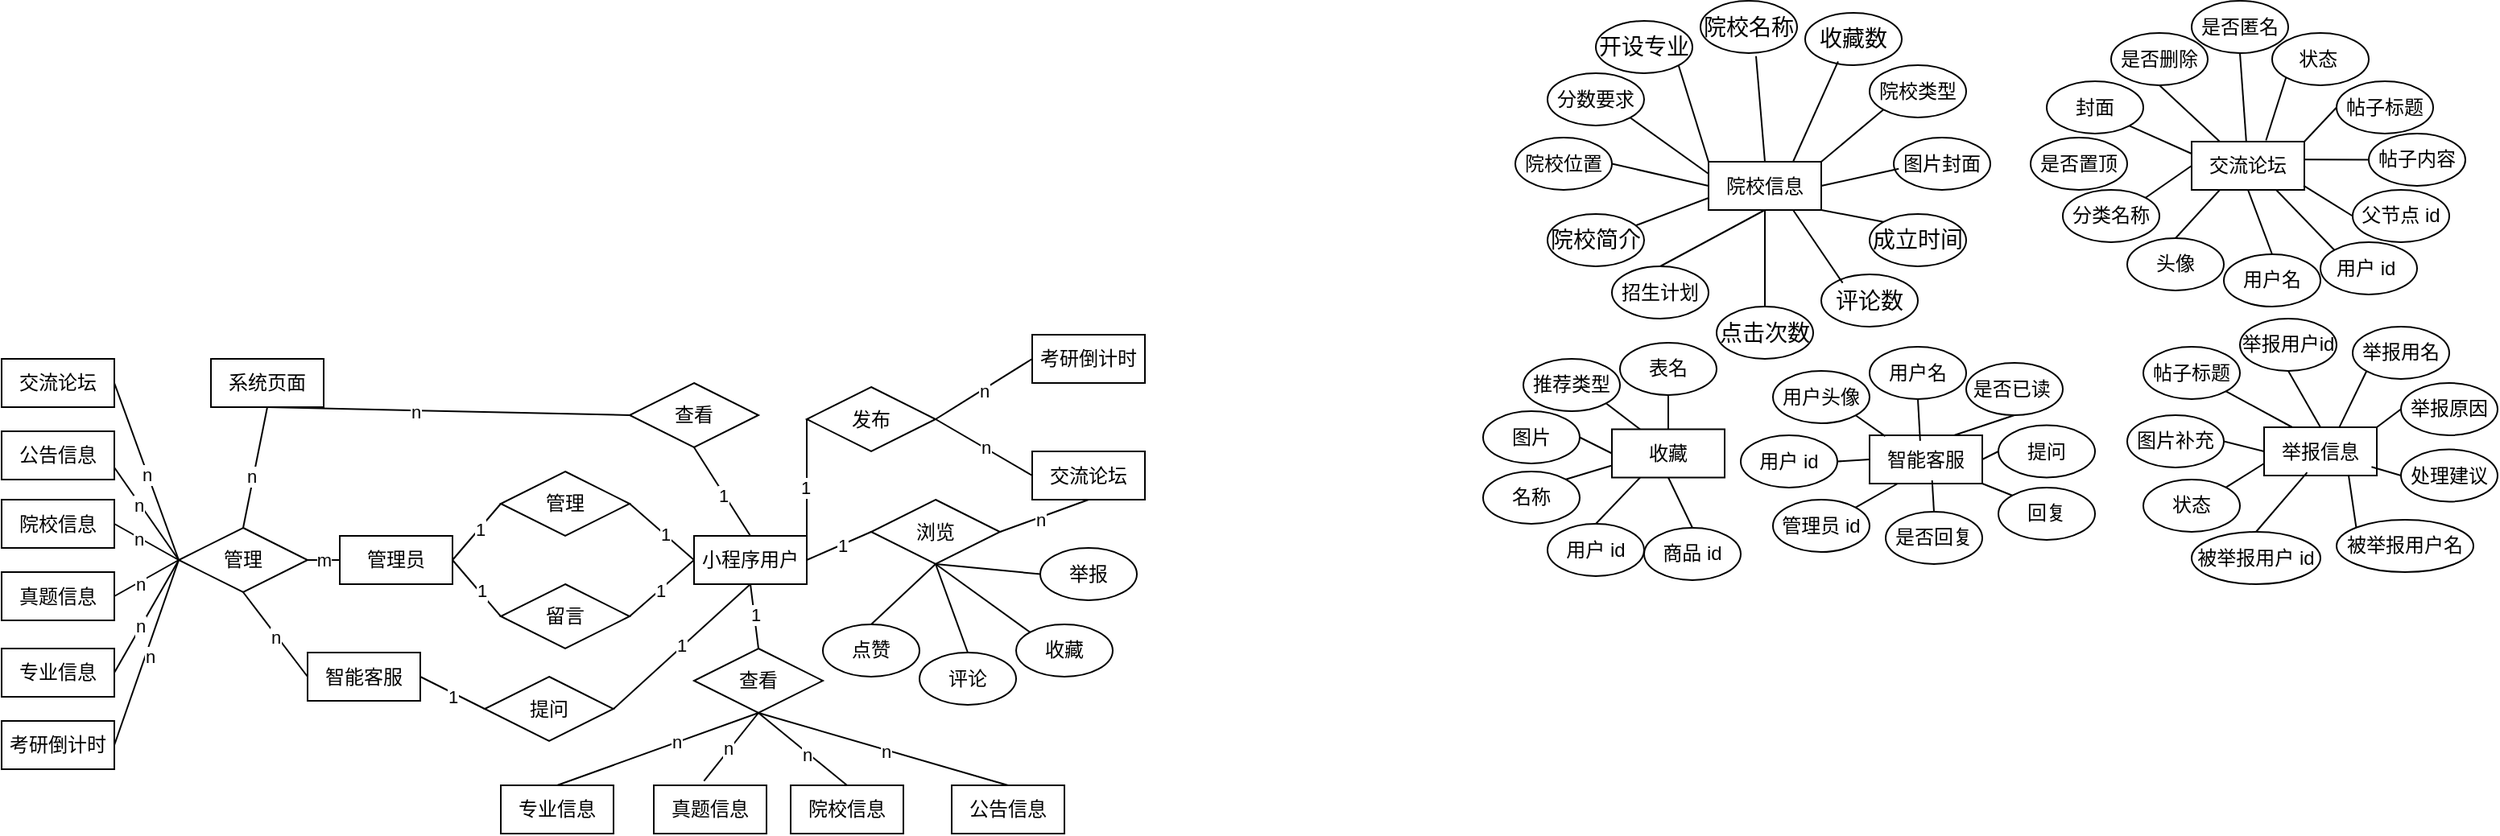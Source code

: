 <mxfile version="26.2.10">
  <diagram id="R2lEEEUBdFMjLlhIrx00" name="Page-1">
    <mxGraphModel dx="816" dy="429" grid="1" gridSize="10" guides="1" tooltips="1" connect="1" arrows="1" fold="1" page="1" pageScale="1" pageWidth="850" pageHeight="1100" math="0" shadow="0" extFonts="Permanent Marker^https://fonts.googleapis.com/css?family=Permanent+Marker">
      <root>
        <mxCell id="0" />
        <mxCell id="1" parent="0" />
        <mxCell id="QL_OkkcnzwJI8uLKon0d-1" value="真题信息" style="rounded=0;whiteSpace=wrap;html=1;" parent="1" vertex="1">
          <mxGeometry x="90" y="377.5" width="70" height="30" as="geometry" />
        </mxCell>
        <mxCell id="QL_OkkcnzwJI8uLKon0d-49" style="rounded=0;orthogonalLoop=1;jettySize=auto;html=1;exitX=0.5;exitY=0;exitDx=0;exitDy=0;entryX=0.5;entryY=1;entryDx=0;entryDy=0;endArrow=none;startFill=0;" parent="1" source="QL_OkkcnzwJI8uLKon0d-2" target="QL_OkkcnzwJI8uLKon0d-17" edge="1">
          <mxGeometry relative="1" as="geometry" />
        </mxCell>
        <mxCell id="QL_OkkcnzwJI8uLKon0d-53" value="1" style="edgeLabel;html=1;align=center;verticalAlign=middle;resizable=0;points=[];" parent="QL_OkkcnzwJI8uLKon0d-49" vertex="1" connectable="0">
          <mxGeometry x="-0.056" y="1" relative="1" as="geometry">
            <mxPoint as="offset" />
          </mxGeometry>
        </mxCell>
        <mxCell id="QL_OkkcnzwJI8uLKon0d-66" style="rounded=0;orthogonalLoop=1;jettySize=auto;html=1;exitX=0.5;exitY=1;exitDx=0;exitDy=0;endArrow=none;startFill=0;entryX=0.5;entryY=0;entryDx=0;entryDy=0;" parent="1" source="QL_OkkcnzwJI8uLKon0d-2" target="QL_OkkcnzwJI8uLKon0d-65" edge="1">
          <mxGeometry relative="1" as="geometry">
            <mxPoint x="565" y="480" as="targetPoint" />
          </mxGeometry>
        </mxCell>
        <mxCell id="QL_OkkcnzwJI8uLKon0d-92" value="1" style="edgeLabel;html=1;align=center;verticalAlign=middle;resizable=0;points=[];" parent="QL_OkkcnzwJI8uLKon0d-66" vertex="1" connectable="0">
          <mxGeometry x="-0.079" relative="1" as="geometry">
            <mxPoint as="offset" />
          </mxGeometry>
        </mxCell>
        <mxCell id="QL_OkkcnzwJI8uLKon0d-82" style="rounded=0;orthogonalLoop=1;jettySize=auto;html=1;exitX=1;exitY=0.5;exitDx=0;exitDy=0;entryX=0;entryY=0.5;entryDx=0;entryDy=0;endArrow=none;startFill=0;" parent="1" source="QL_OkkcnzwJI8uLKon0d-2" target="QL_OkkcnzwJI8uLKon0d-77" edge="1">
          <mxGeometry relative="1" as="geometry" />
        </mxCell>
        <mxCell id="QL_OkkcnzwJI8uLKon0d-103" value="1" style="edgeLabel;html=1;align=center;verticalAlign=middle;resizable=0;points=[];" parent="QL_OkkcnzwJI8uLKon0d-82" vertex="1" connectable="0">
          <mxGeometry x="0.081" relative="1" as="geometry">
            <mxPoint as="offset" />
          </mxGeometry>
        </mxCell>
        <mxCell id="QL_OkkcnzwJI8uLKon0d-88" style="rounded=0;orthogonalLoop=1;jettySize=auto;html=1;exitX=0.5;exitY=1;exitDx=0;exitDy=0;entryX=1;entryY=0.5;entryDx=0;entryDy=0;endArrow=none;startFill=0;" parent="1" source="QL_OkkcnzwJI8uLKon0d-2" target="QL_OkkcnzwJI8uLKon0d-78" edge="1">
          <mxGeometry relative="1" as="geometry" />
        </mxCell>
        <mxCell id="QL_OkkcnzwJI8uLKon0d-90" value="1" style="edgeLabel;html=1;align=center;verticalAlign=middle;resizable=0;points=[];" parent="QL_OkkcnzwJI8uLKon0d-88" vertex="1" connectable="0">
          <mxGeometry x="0.002" y="-1" relative="1" as="geometry">
            <mxPoint as="offset" />
          </mxGeometry>
        </mxCell>
        <mxCell id="QL_OkkcnzwJI8uLKon0d-2" value="小程序用户" style="rounded=0;whiteSpace=wrap;html=1;" parent="1" vertex="1">
          <mxGeometry x="520" y="355" width="70" height="30" as="geometry" />
        </mxCell>
        <mxCell id="QL_OkkcnzwJI8uLKon0d-55" style="rounded=0;orthogonalLoop=1;jettySize=auto;html=1;exitX=1;exitY=0.5;exitDx=0;exitDy=0;entryX=0;entryY=0.5;entryDx=0;entryDy=0;endArrow=none;startFill=0;" parent="1" source="QL_OkkcnzwJI8uLKon0d-3" target="QL_OkkcnzwJI8uLKon0d-2" edge="1">
          <mxGeometry relative="1" as="geometry" />
        </mxCell>
        <mxCell id="QL_OkkcnzwJI8uLKon0d-57" value="1" style="edgeLabel;html=1;align=center;verticalAlign=middle;resizable=0;points=[];" parent="QL_OkkcnzwJI8uLKon0d-55" vertex="1" connectable="0">
          <mxGeometry x="0.1" relative="1" as="geometry">
            <mxPoint as="offset" />
          </mxGeometry>
        </mxCell>
        <mxCell id="QL_OkkcnzwJI8uLKon0d-3" value="管理" style="rhombus;whiteSpace=wrap;html=1;" parent="1" vertex="1">
          <mxGeometry x="400" y="315" width="80" height="40" as="geometry" />
        </mxCell>
        <mxCell id="QL_OkkcnzwJI8uLKon0d-4" value="专业信息" style="rounded=0;whiteSpace=wrap;html=1;" parent="1" vertex="1">
          <mxGeometry x="90" y="425" width="70" height="30" as="geometry" />
        </mxCell>
        <mxCell id="QL_OkkcnzwJI8uLKon0d-47" style="rounded=0;orthogonalLoop=1;jettySize=auto;html=1;exitX=1;exitY=0.5;exitDx=0;exitDy=0;endArrow=none;startFill=0;entryX=0;entryY=0.5;entryDx=0;entryDy=0;" parent="1" source="QL_OkkcnzwJI8uLKon0d-5" target="QL_OkkcnzwJI8uLKon0d-22" edge="1">
          <mxGeometry relative="1" as="geometry">
            <mxPoint x="170" y="370" as="targetPoint" />
          </mxGeometry>
        </mxCell>
        <mxCell id="QL_OkkcnzwJI8uLKon0d-48" value="n" style="edgeLabel;html=1;align=center;verticalAlign=middle;resizable=0;points=[];" parent="QL_OkkcnzwJI8uLKon0d-47" vertex="1" connectable="0">
          <mxGeometry x="-0.258" y="-1" relative="1" as="geometry">
            <mxPoint as="offset" />
          </mxGeometry>
        </mxCell>
        <mxCell id="QL_OkkcnzwJI8uLKon0d-5" value="院校信息" style="rounded=0;whiteSpace=wrap;html=1;" parent="1" vertex="1">
          <mxGeometry x="90" y="332.5" width="70" height="30" as="geometry" />
        </mxCell>
        <mxCell id="QL_OkkcnzwJI8uLKon0d-6" value="公告信息" style="rounded=0;whiteSpace=wrap;html=1;" parent="1" vertex="1">
          <mxGeometry x="90" y="290" width="70" height="30" as="geometry" />
        </mxCell>
        <mxCell id="QL_OkkcnzwJI8uLKon0d-7" value="交流论坛" style="rounded=0;whiteSpace=wrap;html=1;" parent="1" vertex="1">
          <mxGeometry x="90" y="245" width="70" height="30" as="geometry" />
        </mxCell>
        <mxCell id="QL_OkkcnzwJI8uLKon0d-8" value="管理员" style="rounded=0;whiteSpace=wrap;html=1;" parent="1" vertex="1">
          <mxGeometry x="300" y="355" width="70" height="30" as="geometry" />
        </mxCell>
        <mxCell id="QL_OkkcnzwJI8uLKon0d-9" value="考研倒计时" style="rounded=0;whiteSpace=wrap;html=1;" parent="1" vertex="1">
          <mxGeometry x="90" y="470" width="70" height="30" as="geometry" />
        </mxCell>
        <mxCell id="QL_OkkcnzwJI8uLKon0d-10" value="智能客服" style="rounded=0;whiteSpace=wrap;html=1;" parent="1" vertex="1">
          <mxGeometry x="280" y="427.5" width="70" height="30" as="geometry" />
        </mxCell>
        <mxCell id="QL_OkkcnzwJI8uLKon0d-58" value="" style="rounded=0;orthogonalLoop=1;jettySize=auto;html=1;endArrow=none;startFill=0;exitX=1;exitY=0.5;exitDx=0;exitDy=0;" parent="1" source="QL_OkkcnzwJI8uLKon0d-11" edge="1">
          <mxGeometry relative="1" as="geometry">
            <mxPoint x="520" y="370" as="targetPoint" />
          </mxGeometry>
        </mxCell>
        <mxCell id="QL_OkkcnzwJI8uLKon0d-60" value="1" style="edgeLabel;html=1;align=center;verticalAlign=middle;resizable=0;points=[];" parent="QL_OkkcnzwJI8uLKon0d-58" vertex="1" connectable="0">
          <mxGeometry x="-0.058" relative="1" as="geometry">
            <mxPoint as="offset" />
          </mxGeometry>
        </mxCell>
        <mxCell id="QL_OkkcnzwJI8uLKon0d-59" style="rounded=0;orthogonalLoop=1;jettySize=auto;html=1;exitX=0;exitY=0.5;exitDx=0;exitDy=0;entryX=1;entryY=0.5;entryDx=0;entryDy=0;endArrow=none;startFill=0;" parent="1" source="QL_OkkcnzwJI8uLKon0d-11" target="QL_OkkcnzwJI8uLKon0d-8" edge="1">
          <mxGeometry relative="1" as="geometry" />
        </mxCell>
        <mxCell id="QL_OkkcnzwJI8uLKon0d-61" value="1" style="edgeLabel;html=1;align=center;verticalAlign=middle;resizable=0;points=[];" parent="QL_OkkcnzwJI8uLKon0d-59" vertex="1" connectable="0">
          <mxGeometry x="-0.11" y="-1" relative="1" as="geometry">
            <mxPoint as="offset" />
          </mxGeometry>
        </mxCell>
        <mxCell id="QL_OkkcnzwJI8uLKon0d-11" value="留言" style="rhombus;whiteSpace=wrap;html=1;" parent="1" vertex="1">
          <mxGeometry x="400" y="385" width="80" height="40" as="geometry" />
        </mxCell>
        <mxCell id="QL_OkkcnzwJI8uLKon0d-50" style="rounded=0;orthogonalLoop=1;jettySize=auto;html=1;exitX=0;exitY=0.5;exitDx=0;exitDy=0;entryX=0.5;entryY=1;entryDx=0;entryDy=0;endArrow=none;startFill=0;" parent="1" source="QL_OkkcnzwJI8uLKon0d-17" target="QL_OkkcnzwJI8uLKon0d-20" edge="1">
          <mxGeometry relative="1" as="geometry" />
        </mxCell>
        <mxCell id="QL_OkkcnzwJI8uLKon0d-52" value="n" style="edgeLabel;html=1;align=center;verticalAlign=middle;resizable=0;points=[];" parent="QL_OkkcnzwJI8uLKon0d-50" vertex="1" connectable="0">
          <mxGeometry x="0.184" y="1" relative="1" as="geometry">
            <mxPoint as="offset" />
          </mxGeometry>
        </mxCell>
        <mxCell id="QL_OkkcnzwJI8uLKon0d-17" value="查看" style="rhombus;whiteSpace=wrap;html=1;" parent="1" vertex="1">
          <mxGeometry x="480" y="260" width="80" height="40" as="geometry" />
        </mxCell>
        <mxCell id="QL_OkkcnzwJI8uLKon0d-71" style="rounded=0;orthogonalLoop=1;jettySize=auto;html=1;exitX=1;exitY=0.5;exitDx=0;exitDy=0;entryX=0;entryY=0.5;entryDx=0;entryDy=0;endArrow=none;startFill=0;" parent="1" source="QL_OkkcnzwJI8uLKon0d-18" target="QL_OkkcnzwJI8uLKon0d-28" edge="1">
          <mxGeometry relative="1" as="geometry" />
        </mxCell>
        <mxCell id="QL_OkkcnzwJI8uLKon0d-101" value="n" style="edgeLabel;html=1;align=center;verticalAlign=middle;resizable=0;points=[];" parent="QL_OkkcnzwJI8uLKon0d-71" vertex="1" connectable="0">
          <mxGeometry x="-0.004" y="-1" relative="1" as="geometry">
            <mxPoint as="offset" />
          </mxGeometry>
        </mxCell>
        <mxCell id="QL_OkkcnzwJI8uLKon0d-18" value="发布" style="rhombus;whiteSpace=wrap;html=1;" parent="1" vertex="1">
          <mxGeometry x="590" y="262.5" width="80" height="40" as="geometry" />
        </mxCell>
        <mxCell id="QL_OkkcnzwJI8uLKon0d-20" value="系统页面" style="rounded=0;whiteSpace=wrap;html=1;" parent="1" vertex="1">
          <mxGeometry x="220" y="245" width="70" height="30" as="geometry" />
        </mxCell>
        <mxCell id="QL_OkkcnzwJI8uLKon0d-32" style="rounded=0;orthogonalLoop=1;jettySize=auto;html=1;exitX=0;exitY=0.5;exitDx=0;exitDy=0;entryX=1;entryY=0.5;entryDx=0;entryDy=0;endArrow=none;startFill=0;" parent="1" source="QL_OkkcnzwJI8uLKon0d-22" target="QL_OkkcnzwJI8uLKon0d-7" edge="1">
          <mxGeometry relative="1" as="geometry" />
        </mxCell>
        <mxCell id="QL_OkkcnzwJI8uLKon0d-41" value="n" style="edgeLabel;html=1;align=center;verticalAlign=middle;resizable=0;points=[];" parent="QL_OkkcnzwJI8uLKon0d-32" vertex="1" connectable="0">
          <mxGeometry x="-0.025" y="1" relative="1" as="geometry">
            <mxPoint as="offset" />
          </mxGeometry>
        </mxCell>
        <mxCell id="QL_OkkcnzwJI8uLKon0d-33" style="rounded=0;orthogonalLoop=1;jettySize=auto;html=1;exitX=0;exitY=0.5;exitDx=0;exitDy=0;entryX=1;entryY=0.75;entryDx=0;entryDy=0;endArrow=none;startFill=0;" parent="1" source="QL_OkkcnzwJI8uLKon0d-22" target="QL_OkkcnzwJI8uLKon0d-6" edge="1">
          <mxGeometry relative="1" as="geometry" />
        </mxCell>
        <mxCell id="QL_OkkcnzwJI8uLKon0d-42" value="n" style="edgeLabel;html=1;align=center;verticalAlign=middle;resizable=0;points=[];" parent="QL_OkkcnzwJI8uLKon0d-33" vertex="1" connectable="0">
          <mxGeometry x="0.214" y="1" relative="1" as="geometry">
            <mxPoint as="offset" />
          </mxGeometry>
        </mxCell>
        <mxCell id="QL_OkkcnzwJI8uLKon0d-22" value="管理" style="rhombus;whiteSpace=wrap;html=1;" parent="1" vertex="1">
          <mxGeometry x="200" y="350" width="80" height="40" as="geometry" />
        </mxCell>
        <mxCell id="QL_OkkcnzwJI8uLKon0d-23" value="真题信息" style="rounded=0;whiteSpace=wrap;html=1;" parent="1" vertex="1">
          <mxGeometry x="495" y="510" width="70" height="30" as="geometry" />
        </mxCell>
        <mxCell id="QL_OkkcnzwJI8uLKon0d-24" value="专业信息" style="rounded=0;whiteSpace=wrap;html=1;" parent="1" vertex="1">
          <mxGeometry x="400" y="510" width="70" height="30" as="geometry" />
        </mxCell>
        <mxCell id="QL_OkkcnzwJI8uLKon0d-25" value="院校信息" style="rounded=0;whiteSpace=wrap;html=1;" parent="1" vertex="1">
          <mxGeometry x="580" y="510" width="70" height="30" as="geometry" />
        </mxCell>
        <mxCell id="QL_OkkcnzwJI8uLKon0d-26" value="公告信息" style="rounded=0;whiteSpace=wrap;html=1;" parent="1" vertex="1">
          <mxGeometry x="680" y="510" width="70" height="30" as="geometry" />
        </mxCell>
        <mxCell id="QL_OkkcnzwJI8uLKon0d-27" value="交流论坛" style="rounded=0;whiteSpace=wrap;html=1;" parent="1" vertex="1">
          <mxGeometry x="730" y="302.5" width="70" height="30" as="geometry" />
        </mxCell>
        <mxCell id="QL_OkkcnzwJI8uLKon0d-28" value="考研倒计时" style="rounded=0;whiteSpace=wrap;html=1;" parent="1" vertex="1">
          <mxGeometry x="730" y="230" width="70" height="30" as="geometry" />
        </mxCell>
        <mxCell id="QL_OkkcnzwJI8uLKon0d-30" value="m" style="endArrow=none;html=1;rounded=0;exitX=1;exitY=0.5;exitDx=0;exitDy=0;entryX=0;entryY=0.5;entryDx=0;entryDy=0;" parent="1" source="QL_OkkcnzwJI8uLKon0d-22" target="QL_OkkcnzwJI8uLKon0d-8" edge="1">
          <mxGeometry relative="1" as="geometry">
            <mxPoint x="190" y="435" as="sourcePoint" />
            <mxPoint x="350" y="435" as="targetPoint" />
          </mxGeometry>
        </mxCell>
        <mxCell id="QL_OkkcnzwJI8uLKon0d-34" style="rounded=0;orthogonalLoop=1;jettySize=auto;html=1;exitX=0;exitY=0.5;exitDx=0;exitDy=0;entryX=1;entryY=0.5;entryDx=0;entryDy=0;endArrow=none;startFill=0;" parent="1" source="QL_OkkcnzwJI8uLKon0d-22" target="QL_OkkcnzwJI8uLKon0d-1" edge="1">
          <mxGeometry relative="1" as="geometry">
            <mxPoint x="180" y="380" as="sourcePoint" />
            <mxPoint x="140" y="255" as="targetPoint" />
          </mxGeometry>
        </mxCell>
        <mxCell id="QL_OkkcnzwJI8uLKon0d-43" value="n" style="edgeLabel;html=1;align=center;verticalAlign=middle;resizable=0;points=[];" parent="QL_OkkcnzwJI8uLKon0d-34" vertex="1" connectable="0">
          <mxGeometry x="0.243" y="1" relative="1" as="geometry">
            <mxPoint as="offset" />
          </mxGeometry>
        </mxCell>
        <mxCell id="QL_OkkcnzwJI8uLKon0d-35" style="rounded=0;orthogonalLoop=1;jettySize=auto;html=1;entryX=1;entryY=0.5;entryDx=0;entryDy=0;endArrow=none;startFill=0;exitX=0;exitY=0.5;exitDx=0;exitDy=0;" parent="1" source="QL_OkkcnzwJI8uLKon0d-22" target="QL_OkkcnzwJI8uLKon0d-4" edge="1">
          <mxGeometry relative="1" as="geometry">
            <mxPoint x="200" y="370" as="sourcePoint" />
            <mxPoint x="140" y="380" as="targetPoint" />
          </mxGeometry>
        </mxCell>
        <mxCell id="QL_OkkcnzwJI8uLKon0d-44" value="n" style="edgeLabel;html=1;align=center;verticalAlign=middle;resizable=0;points=[];" parent="QL_OkkcnzwJI8uLKon0d-35" vertex="1" connectable="0">
          <mxGeometry x="0.161" y="-1" relative="1" as="geometry">
            <mxPoint as="offset" />
          </mxGeometry>
        </mxCell>
        <mxCell id="QL_OkkcnzwJI8uLKon0d-36" style="rounded=0;orthogonalLoop=1;jettySize=auto;html=1;entryX=0;entryY=0.5;entryDx=0;entryDy=0;endArrow=none;startFill=0;exitX=0.5;exitY=1;exitDx=0;exitDy=0;" parent="1" source="QL_OkkcnzwJI8uLKon0d-22" target="QL_OkkcnzwJI8uLKon0d-10" edge="1">
          <mxGeometry relative="1" as="geometry">
            <mxPoint x="180" y="420" as="sourcePoint" />
            <mxPoint x="150" y="390" as="targetPoint" />
          </mxGeometry>
        </mxCell>
        <mxCell id="QL_OkkcnzwJI8uLKon0d-45" value="n" style="edgeLabel;html=1;align=center;verticalAlign=middle;resizable=0;points=[];" parent="QL_OkkcnzwJI8uLKon0d-36" vertex="1" connectable="0">
          <mxGeometry x="0.023" y="-1" relative="1" as="geometry">
            <mxPoint as="offset" />
          </mxGeometry>
        </mxCell>
        <mxCell id="QL_OkkcnzwJI8uLKon0d-37" style="rounded=0;orthogonalLoop=1;jettySize=auto;html=1;entryX=1;entryY=0.5;entryDx=0;entryDy=0;endArrow=none;startFill=0;exitX=0;exitY=0.5;exitDx=0;exitDy=0;" parent="1" source="QL_OkkcnzwJI8uLKon0d-22" target="QL_OkkcnzwJI8uLKon0d-9" edge="1">
          <mxGeometry relative="1" as="geometry">
            <mxPoint x="170" y="370" as="sourcePoint" />
            <mxPoint x="160" y="400" as="targetPoint" />
          </mxGeometry>
        </mxCell>
        <mxCell id="QL_OkkcnzwJI8uLKon0d-46" value="n" style="edgeLabel;html=1;align=center;verticalAlign=middle;resizable=0;points=[];" parent="QL_OkkcnzwJI8uLKon0d-37" vertex="1" connectable="0">
          <mxGeometry x="0.028" y="1" relative="1" as="geometry">
            <mxPoint x="1" as="offset" />
          </mxGeometry>
        </mxCell>
        <mxCell id="QL_OkkcnzwJI8uLKon0d-38" style="rounded=0;orthogonalLoop=1;jettySize=auto;html=1;exitX=0.5;exitY=1;exitDx=0;exitDy=0;entryX=0.5;entryY=0;entryDx=0;entryDy=0;endArrow=none;startFill=0;" parent="1" source="QL_OkkcnzwJI8uLKon0d-20" target="QL_OkkcnzwJI8uLKon0d-22" edge="1">
          <mxGeometry relative="1" as="geometry">
            <mxPoint x="210" y="410" as="sourcePoint" />
            <mxPoint x="170" y="410" as="targetPoint" />
          </mxGeometry>
        </mxCell>
        <mxCell id="QL_OkkcnzwJI8uLKon0d-40" value="n" style="edgeLabel;html=1;align=center;verticalAlign=middle;resizable=0;points=[];" parent="QL_OkkcnzwJI8uLKon0d-38" vertex="1" connectable="0">
          <mxGeometry x="0.163" y="-2" relative="1" as="geometry">
            <mxPoint as="offset" />
          </mxGeometry>
        </mxCell>
        <mxCell id="QL_OkkcnzwJI8uLKon0d-54" style="rounded=0;orthogonalLoop=1;jettySize=auto;html=1;exitX=1;exitY=0.5;exitDx=0;exitDy=0;endArrow=none;startFill=0;entryX=0;entryY=0.5;entryDx=0;entryDy=0;" parent="1" source="QL_OkkcnzwJI8uLKon0d-8" target="QL_OkkcnzwJI8uLKon0d-3" edge="1">
          <mxGeometry relative="1" as="geometry">
            <mxPoint x="410" y="370" as="targetPoint" />
          </mxGeometry>
        </mxCell>
        <mxCell id="QL_OkkcnzwJI8uLKon0d-56" value="1" style="edgeLabel;html=1;align=center;verticalAlign=middle;resizable=0;points=[];" parent="QL_OkkcnzwJI8uLKon0d-54" vertex="1" connectable="0">
          <mxGeometry x="0.129" relative="1" as="geometry">
            <mxPoint as="offset" />
          </mxGeometry>
        </mxCell>
        <mxCell id="QL_OkkcnzwJI8uLKon0d-62" style="rounded=0;orthogonalLoop=1;jettySize=auto;html=1;entryX=0;entryY=0.5;entryDx=0;entryDy=0;endArrow=none;startFill=0;" parent="1" target="QL_OkkcnzwJI8uLKon0d-18" edge="1">
          <mxGeometry relative="1" as="geometry">
            <mxPoint x="590" y="370" as="sourcePoint" />
          </mxGeometry>
        </mxCell>
        <mxCell id="QL_OkkcnzwJI8uLKon0d-100" value="1" style="edgeLabel;html=1;align=center;verticalAlign=middle;resizable=0;points=[];" parent="QL_OkkcnzwJI8uLKon0d-62" vertex="1" connectable="0">
          <mxGeometry x="0.026" y="1" relative="1" as="geometry">
            <mxPoint as="offset" />
          </mxGeometry>
        </mxCell>
        <mxCell id="QL_OkkcnzwJI8uLKon0d-63" style="rounded=0;orthogonalLoop=1;jettySize=auto;html=1;exitX=1;exitY=0.5;exitDx=0;exitDy=0;entryX=0;entryY=0.5;entryDx=0;entryDy=0;endArrow=none;startFill=0;" parent="1" source="QL_OkkcnzwJI8uLKon0d-18" target="QL_OkkcnzwJI8uLKon0d-27" edge="1">
          <mxGeometry relative="1" as="geometry" />
        </mxCell>
        <mxCell id="QL_OkkcnzwJI8uLKon0d-102" value="n" style="edgeLabel;html=1;align=center;verticalAlign=middle;resizable=0;points=[];" parent="QL_OkkcnzwJI8uLKon0d-63" vertex="1" connectable="0">
          <mxGeometry x="0.004" y="1" relative="1" as="geometry">
            <mxPoint as="offset" />
          </mxGeometry>
        </mxCell>
        <mxCell id="QL_OkkcnzwJI8uLKon0d-67" style="rounded=0;orthogonalLoop=1;jettySize=auto;html=1;exitX=0.5;exitY=1;exitDx=0;exitDy=0;entryX=0.5;entryY=0;entryDx=0;entryDy=0;endArrow=none;startFill=0;" parent="1" source="QL_OkkcnzwJI8uLKon0d-65" target="QL_OkkcnzwJI8uLKon0d-26" edge="1">
          <mxGeometry relative="1" as="geometry" />
        </mxCell>
        <mxCell id="QL_OkkcnzwJI8uLKon0d-94" value="n" style="edgeLabel;html=1;align=center;verticalAlign=middle;resizable=0;points=[];" parent="QL_OkkcnzwJI8uLKon0d-67" vertex="1" connectable="0">
          <mxGeometry x="0.014" y="-1" relative="1" as="geometry">
            <mxPoint as="offset" />
          </mxGeometry>
        </mxCell>
        <mxCell id="QL_OkkcnzwJI8uLKon0d-68" style="rounded=0;orthogonalLoop=1;jettySize=auto;html=1;exitX=0.5;exitY=1;exitDx=0;exitDy=0;entryX=0.5;entryY=0;entryDx=0;entryDy=0;endArrow=none;startFill=0;" parent="1" source="QL_OkkcnzwJI8uLKon0d-65" target="QL_OkkcnzwJI8uLKon0d-25" edge="1">
          <mxGeometry relative="1" as="geometry" />
        </mxCell>
        <mxCell id="QL_OkkcnzwJI8uLKon0d-95" value="n" style="edgeLabel;html=1;align=center;verticalAlign=middle;resizable=0;points=[];" parent="QL_OkkcnzwJI8uLKon0d-68" vertex="1" connectable="0">
          <mxGeometry x="0.116" y="-1" relative="1" as="geometry">
            <mxPoint as="offset" />
          </mxGeometry>
        </mxCell>
        <mxCell id="QL_OkkcnzwJI8uLKon0d-69" style="rounded=0;orthogonalLoop=1;jettySize=auto;html=1;exitX=0.5;exitY=1;exitDx=0;exitDy=0;entryX=0.445;entryY=-0.09;entryDx=0;entryDy=0;endArrow=none;startFill=0;entryPerimeter=0;" parent="1" source="QL_OkkcnzwJI8uLKon0d-65" target="QL_OkkcnzwJI8uLKon0d-23" edge="1">
          <mxGeometry relative="1" as="geometry" />
        </mxCell>
        <mxCell id="QL_OkkcnzwJI8uLKon0d-96" value="n" style="edgeLabel;html=1;align=center;verticalAlign=middle;resizable=0;points=[];" parent="QL_OkkcnzwJI8uLKon0d-69" vertex="1" connectable="0">
          <mxGeometry x="0.079" y="-2" relative="1" as="geometry">
            <mxPoint as="offset" />
          </mxGeometry>
        </mxCell>
        <mxCell id="QL_OkkcnzwJI8uLKon0d-70" style="rounded=0;orthogonalLoop=1;jettySize=auto;html=1;exitX=0.5;exitY=1;exitDx=0;exitDy=0;entryX=0.5;entryY=0;entryDx=0;entryDy=0;endArrow=none;startFill=0;" parent="1" source="QL_OkkcnzwJI8uLKon0d-65" target="QL_OkkcnzwJI8uLKon0d-24" edge="1">
          <mxGeometry relative="1" as="geometry" />
        </mxCell>
        <mxCell id="QL_OkkcnzwJI8uLKon0d-97" value="n" style="edgeLabel;html=1;align=center;verticalAlign=middle;resizable=0;points=[];" parent="QL_OkkcnzwJI8uLKon0d-70" vertex="1" connectable="0">
          <mxGeometry x="-0.183" y="-1" relative="1" as="geometry">
            <mxPoint as="offset" />
          </mxGeometry>
        </mxCell>
        <mxCell id="QL_OkkcnzwJI8uLKon0d-65" value="查看" style="rhombus;whiteSpace=wrap;html=1;" parent="1" vertex="1">
          <mxGeometry x="520" y="425" width="80" height="40" as="geometry" />
        </mxCell>
        <mxCell id="QL_OkkcnzwJI8uLKon0d-73" value="点赞" style="ellipse;whiteSpace=wrap;html=1;align=center;" parent="1" vertex="1">
          <mxGeometry x="600" y="410" width="60" height="32.5" as="geometry" />
        </mxCell>
        <mxCell id="QL_OkkcnzwJI8uLKon0d-83" style="rounded=0;orthogonalLoop=1;jettySize=auto;html=1;exitX=0.5;exitY=1;exitDx=0;exitDy=0;entryX=0.5;entryY=0;entryDx=0;entryDy=0;endArrow=none;startFill=0;" parent="1" source="QL_OkkcnzwJI8uLKon0d-77" target="QL_OkkcnzwJI8uLKon0d-73" edge="1">
          <mxGeometry relative="1" as="geometry" />
        </mxCell>
        <mxCell id="QL_OkkcnzwJI8uLKon0d-77" value="浏览" style="rhombus;whiteSpace=wrap;html=1;" parent="1" vertex="1">
          <mxGeometry x="630" y="332.5" width="80" height="40" as="geometry" />
        </mxCell>
        <mxCell id="QL_OkkcnzwJI8uLKon0d-89" style="rounded=0;orthogonalLoop=1;jettySize=auto;html=1;exitX=0;exitY=0.5;exitDx=0;exitDy=0;entryX=1;entryY=0.5;entryDx=0;entryDy=0;endArrow=none;startFill=0;" parent="1" source="QL_OkkcnzwJI8uLKon0d-78" target="QL_OkkcnzwJI8uLKon0d-10" edge="1">
          <mxGeometry relative="1" as="geometry" />
        </mxCell>
        <mxCell id="QL_OkkcnzwJI8uLKon0d-91" value="1" style="edgeLabel;html=1;align=center;verticalAlign=middle;resizable=0;points=[];" parent="QL_OkkcnzwJI8uLKon0d-89" vertex="1" connectable="0">
          <mxGeometry x="-0.008" y="2" relative="1" as="geometry">
            <mxPoint as="offset" />
          </mxGeometry>
        </mxCell>
        <mxCell id="QL_OkkcnzwJI8uLKon0d-78" value="提问" style="rhombus;whiteSpace=wrap;html=1;" parent="1" vertex="1">
          <mxGeometry x="390" y="442.5" width="80" height="40" as="geometry" />
        </mxCell>
        <mxCell id="QL_OkkcnzwJI8uLKon0d-79" value="评论" style="ellipse;whiteSpace=wrap;html=1;align=center;" parent="1" vertex="1">
          <mxGeometry x="660" y="427.5" width="60" height="32.5" as="geometry" />
        </mxCell>
        <mxCell id="QL_OkkcnzwJI8uLKon0d-80" value="收藏" style="ellipse;whiteSpace=wrap;html=1;align=center;" parent="1" vertex="1">
          <mxGeometry x="720" y="410" width="60" height="32.5" as="geometry" />
        </mxCell>
        <mxCell id="QL_OkkcnzwJI8uLKon0d-81" value="举报" style="ellipse;whiteSpace=wrap;html=1;align=center;" parent="1" vertex="1">
          <mxGeometry x="735" y="362.5" width="60" height="32.5" as="geometry" />
        </mxCell>
        <mxCell id="QL_OkkcnzwJI8uLKon0d-84" style="rounded=0;orthogonalLoop=1;jettySize=auto;html=1;entryX=0.5;entryY=0;entryDx=0;entryDy=0;endArrow=none;startFill=0;exitX=0.5;exitY=1;exitDx=0;exitDy=0;" parent="1" source="QL_OkkcnzwJI8uLKon0d-77" target="QL_OkkcnzwJI8uLKon0d-79" edge="1">
          <mxGeometry relative="1" as="geometry">
            <mxPoint x="670" y="390" as="sourcePoint" />
            <mxPoint x="650" y="429" as="targetPoint" />
          </mxGeometry>
        </mxCell>
        <mxCell id="QL_OkkcnzwJI8uLKon0d-85" style="rounded=0;orthogonalLoop=1;jettySize=auto;html=1;entryX=0;entryY=0;entryDx=0;entryDy=0;endArrow=none;startFill=0;exitX=0.5;exitY=1;exitDx=0;exitDy=0;" parent="1" source="QL_OkkcnzwJI8uLKon0d-77" target="QL_OkkcnzwJI8uLKon0d-80" edge="1">
          <mxGeometry relative="1" as="geometry">
            <mxPoint x="670" y="400" as="sourcePoint" />
            <mxPoint x="660" y="439" as="targetPoint" />
          </mxGeometry>
        </mxCell>
        <mxCell id="QL_OkkcnzwJI8uLKon0d-86" style="rounded=0;orthogonalLoop=1;jettySize=auto;html=1;entryX=0;entryY=0.5;entryDx=0;entryDy=0;endArrow=none;startFill=0;exitX=0.5;exitY=1;exitDx=0;exitDy=0;" parent="1" source="QL_OkkcnzwJI8uLKon0d-77" target="QL_OkkcnzwJI8uLKon0d-81" edge="1">
          <mxGeometry relative="1" as="geometry">
            <mxPoint x="670" y="400" as="sourcePoint" />
            <mxPoint x="670" y="449" as="targetPoint" />
          </mxGeometry>
        </mxCell>
        <mxCell id="QL_OkkcnzwJI8uLKon0d-98" style="rounded=0;orthogonalLoop=1;jettySize=auto;html=1;exitX=1;exitY=0.5;exitDx=0;exitDy=0;entryX=0.5;entryY=1;entryDx=0;entryDy=0;endArrow=none;startFill=0;" parent="1" source="QL_OkkcnzwJI8uLKon0d-77" target="QL_OkkcnzwJI8uLKon0d-27" edge="1">
          <mxGeometry relative="1" as="geometry" />
        </mxCell>
        <mxCell id="QL_OkkcnzwJI8uLKon0d-104" value="n" style="edgeLabel;html=1;align=center;verticalAlign=middle;resizable=0;points=[];" parent="QL_OkkcnzwJI8uLKon0d-98" vertex="1" connectable="0">
          <mxGeometry x="-0.1" y="-1" relative="1" as="geometry">
            <mxPoint as="offset" />
          </mxGeometry>
        </mxCell>
        <mxCell id="SqPgwx2T_bObW9mRktIj-26" style="rounded=0;orthogonalLoop=1;jettySize=auto;html=1;exitX=0;exitY=0.5;exitDx=0;exitDy=0;entryX=1;entryY=0.5;entryDx=0;entryDy=0;endArrow=none;startFill=0;" edge="1" parent="1" source="SqPgwx2T_bObW9mRktIj-1" target="SqPgwx2T_bObW9mRktIj-15">
          <mxGeometry relative="1" as="geometry" />
        </mxCell>
        <mxCell id="SqPgwx2T_bObW9mRktIj-27" style="rounded=0;orthogonalLoop=1;jettySize=auto;html=1;exitX=0;exitY=0.25;exitDx=0;exitDy=0;entryX=1;entryY=1;entryDx=0;entryDy=0;endArrow=none;startFill=0;" edge="1" parent="1" source="SqPgwx2T_bObW9mRktIj-1" target="SqPgwx2T_bObW9mRktIj-12">
          <mxGeometry relative="1" as="geometry" />
        </mxCell>
        <mxCell id="SqPgwx2T_bObW9mRktIj-28" style="rounded=0;orthogonalLoop=1;jettySize=auto;html=1;exitX=0;exitY=0;exitDx=0;exitDy=0;entryX=1;entryY=1;entryDx=0;entryDy=0;endArrow=none;startFill=0;" edge="1" parent="1" source="SqPgwx2T_bObW9mRktIj-1" target="SqPgwx2T_bObW9mRktIj-13">
          <mxGeometry relative="1" as="geometry" />
        </mxCell>
        <mxCell id="SqPgwx2T_bObW9mRktIj-31" style="rounded=0;orthogonalLoop=1;jettySize=auto;html=1;exitX=1;exitY=0;exitDx=0;exitDy=0;entryX=0;entryY=1;entryDx=0;entryDy=0;endArrow=none;startFill=0;" edge="1" parent="1" source="SqPgwx2T_bObW9mRktIj-1" target="SqPgwx2T_bObW9mRktIj-18">
          <mxGeometry relative="1" as="geometry" />
        </mxCell>
        <mxCell id="SqPgwx2T_bObW9mRktIj-34" style="rounded=0;orthogonalLoop=1;jettySize=auto;html=1;exitX=1;exitY=1;exitDx=0;exitDy=0;entryX=0;entryY=0;entryDx=0;entryDy=0;endArrow=none;startFill=0;" edge="1" parent="1" source="SqPgwx2T_bObW9mRktIj-1" target="SqPgwx2T_bObW9mRktIj-16">
          <mxGeometry relative="1" as="geometry" />
        </mxCell>
        <mxCell id="SqPgwx2T_bObW9mRktIj-36" value="" style="rounded=0;orthogonalLoop=1;jettySize=auto;html=1;endArrow=none;startFill=0;" edge="1" parent="1" source="SqPgwx2T_bObW9mRktIj-1" target="SqPgwx2T_bObW9mRktIj-22">
          <mxGeometry relative="1" as="geometry" />
        </mxCell>
        <mxCell id="SqPgwx2T_bObW9mRktIj-1" value="院校信息" style="rounded=0;whiteSpace=wrap;html=1;" vertex="1" parent="1">
          <mxGeometry x="1150" y="122.5" width="70" height="30" as="geometry" />
        </mxCell>
        <mxCell id="SqPgwx2T_bObW9mRktIj-2" value="交流论坛" style="rounded=0;whiteSpace=wrap;html=1;" vertex="1" parent="1">
          <mxGeometry x="1450" y="110" width="70" height="30" as="geometry" />
        </mxCell>
        <mxCell id="SqPgwx2T_bObW9mRktIj-5" value="举报信息" style="rounded=0;whiteSpace=wrap;html=1;" vertex="1" parent="1">
          <mxGeometry x="1495" y="287.5" width="70" height="30" as="geometry" />
        </mxCell>
        <mxCell id="SqPgwx2T_bObW9mRktIj-6" value="收藏" style="rounded=0;whiteSpace=wrap;html=1;" vertex="1" parent="1">
          <mxGeometry x="1090" y="288.75" width="70" height="30" as="geometry" />
        </mxCell>
        <mxCell id="SqPgwx2T_bObW9mRktIj-7" value="智能客服" style="rounded=0;whiteSpace=wrap;html=1;" vertex="1" parent="1">
          <mxGeometry x="1250" y="292.5" width="70" height="30" as="geometry" />
        </mxCell>
        <mxCell id="SqPgwx2T_bObW9mRktIj-93" style="rounded=0;orthogonalLoop=1;jettySize=auto;html=1;exitX=1;exitY=0.5;exitDx=0;exitDy=0;entryX=0;entryY=0.5;entryDx=0;entryDy=0;endArrow=none;startFill=0;" edge="1" parent="1" source="SqPgwx2T_bObW9mRktIj-10" target="SqPgwx2T_bObW9mRktIj-7">
          <mxGeometry relative="1" as="geometry" />
        </mxCell>
        <mxCell id="SqPgwx2T_bObW9mRktIj-10" value="用户 id" style="ellipse;whiteSpace=wrap;html=1;align=center;" vertex="1" parent="1">
          <mxGeometry x="1170" y="292.5" width="60" height="32.5" as="geometry" />
        </mxCell>
        <mxCell id="SqPgwx2T_bObW9mRktIj-11" value="&lt;span style=&quot;font-size:10.5pt;mso-bidi-font-size:12.0pt;&lt;br/&gt;font-family:宋体;mso-ascii-font-family:&amp;quot;Times New Roman&amp;quot;;mso-hansi-font-family:&lt;br/&gt;&amp;quot;Times New Roman&amp;quot;;mso-bidi-font-family:&amp;quot;Times New Roman&amp;quot;;mso-font-kerning:1.0pt;&lt;br/&gt;mso-ansi-language:EN-US;mso-fareast-language:ZH-CN;mso-bidi-language:AR-SA&quot;&gt;院校简介&lt;/span&gt;" style="ellipse;whiteSpace=wrap;html=1;align=center;" vertex="1" parent="1">
          <mxGeometry x="1050" y="155" width="60" height="32.5" as="geometry" />
        </mxCell>
        <mxCell id="SqPgwx2T_bObW9mRktIj-12" value="分数要求" style="ellipse;whiteSpace=wrap;html=1;align=center;" vertex="1" parent="1">
          <mxGeometry x="1050" y="67.5" width="60" height="32.5" as="geometry" />
        </mxCell>
        <mxCell id="SqPgwx2T_bObW9mRktIj-13" value="&lt;span style=&quot;font-size:10.5pt;mso-bidi-font-size:12.0pt;&lt;br/&gt;font-family:宋体;mso-ascii-font-family:&amp;quot;Times New Roman&amp;quot;;mso-hansi-font-family:&lt;br/&gt;&amp;quot;Times New Roman&amp;quot;;mso-bidi-font-family:&amp;quot;Times New Roman&amp;quot;;mso-font-kerning:1.0pt;&lt;br/&gt;mso-ansi-language:EN-US;mso-fareast-language:ZH-CN;mso-bidi-language:AR-SA&quot;&gt;开设专业&lt;/span&gt;" style="ellipse;whiteSpace=wrap;html=1;align=center;" vertex="1" parent="1">
          <mxGeometry x="1080" y="35" width="60" height="32.5" as="geometry" />
        </mxCell>
        <mxCell id="SqPgwx2T_bObW9mRktIj-14" value="招生计划" style="ellipse;whiteSpace=wrap;html=1;align=center;" vertex="1" parent="1">
          <mxGeometry x="1090" y="187.5" width="60" height="32.5" as="geometry" />
        </mxCell>
        <mxCell id="SqPgwx2T_bObW9mRktIj-15" value="院校位置" style="ellipse;whiteSpace=wrap;html=1;align=center;" vertex="1" parent="1">
          <mxGeometry x="1030" y="107.5" width="60" height="32.5" as="geometry" />
        </mxCell>
        <mxCell id="SqPgwx2T_bObW9mRktIj-16" value="&lt;span style=&quot;font-size:10.5pt;mso-bidi-font-size:12.0pt;&lt;br/&gt;font-family:宋体;mso-ascii-font-family:&amp;quot;Times New Roman&amp;quot;;mso-hansi-font-family:&lt;br/&gt;&amp;quot;Times New Roman&amp;quot;;mso-bidi-font-family:&amp;quot;Times New Roman&amp;quot;;mso-font-kerning:1.0pt;&lt;br/&gt;mso-ansi-language:EN-US;mso-fareast-language:ZH-CN;mso-bidi-language:AR-SA&quot;&gt;成立时间&lt;/span&gt;" style="ellipse;whiteSpace=wrap;html=1;align=center;" vertex="1" parent="1">
          <mxGeometry x="1250" y="155" width="60" height="32.5" as="geometry" />
        </mxCell>
        <mxCell id="SqPgwx2T_bObW9mRktIj-17" value="图片封面" style="ellipse;whiteSpace=wrap;html=1;align=center;" vertex="1" parent="1">
          <mxGeometry x="1265" y="107.5" width="60" height="32.5" as="geometry" />
        </mxCell>
        <mxCell id="SqPgwx2T_bObW9mRktIj-18" value="院校类型" style="ellipse;whiteSpace=wrap;html=1;align=center;" vertex="1" parent="1">
          <mxGeometry x="1250" y="62.5" width="60" height="32.5" as="geometry" />
        </mxCell>
        <mxCell id="SqPgwx2T_bObW9mRktIj-19" value="&lt;span style=&quot;font-size:10.5pt;mso-bidi-font-size:12.0pt;&lt;br/&gt;font-family:宋体;mso-ascii-font-family:&amp;quot;Times New Roman&amp;quot;;mso-hansi-font-family:&lt;br/&gt;&amp;quot;Times New Roman&amp;quot;;mso-bidi-font-family:&amp;quot;Times New Roman&amp;quot;;mso-font-kerning:1.0pt;&lt;br/&gt;mso-ansi-language:EN-US;mso-fareast-language:ZH-CN;mso-bidi-language:AR-SA&quot;&gt;院校名称&lt;/span&gt;" style="ellipse;whiteSpace=wrap;html=1;align=center;" vertex="1" parent="1">
          <mxGeometry x="1145" y="22.5" width="60" height="32.5" as="geometry" />
        </mxCell>
        <mxCell id="SqPgwx2T_bObW9mRktIj-20" value="&lt;span style=&quot;font-size:10.5pt;mso-bidi-font-size:12.0pt;&lt;br/&gt;font-family:宋体;mso-ascii-font-family:&amp;quot;Times New Roman&amp;quot;;mso-hansi-font-family:&lt;br/&gt;&amp;quot;Times New Roman&amp;quot;;mso-bidi-font-family:&amp;quot;Times New Roman&amp;quot;;mso-font-kerning:1.0pt;&lt;br/&gt;mso-ansi-language:EN-US;mso-fareast-language:ZH-CN;mso-bidi-language:AR-SA&quot;&gt;收藏数&lt;/span&gt;" style="ellipse;whiteSpace=wrap;html=1;align=center;" vertex="1" parent="1">
          <mxGeometry x="1210" y="30" width="60" height="32.5" as="geometry" />
        </mxCell>
        <mxCell id="SqPgwx2T_bObW9mRktIj-21" value="&lt;span style=&quot;font-size:10.5pt;mso-bidi-font-size:12.0pt;&lt;br/&gt;font-family:宋体;mso-ascii-font-family:&amp;quot;Times New Roman&amp;quot;;mso-hansi-font-family:&lt;br/&gt;&amp;quot;Times New Roman&amp;quot;;mso-bidi-font-family:&amp;quot;Times New Roman&amp;quot;;mso-font-kerning:1.0pt;&lt;br/&gt;mso-ansi-language:EN-US;mso-fareast-language:ZH-CN;mso-bidi-language:AR-SA&quot;&gt;评论数&lt;/span&gt;" style="ellipse;whiteSpace=wrap;html=1;align=center;" vertex="1" parent="1">
          <mxGeometry x="1220" y="192.5" width="60" height="32.5" as="geometry" />
        </mxCell>
        <mxCell id="SqPgwx2T_bObW9mRktIj-22" value="&lt;span style=&quot;font-size:10.5pt;mso-bidi-font-size:12.0pt;&lt;br/&gt;font-family:宋体;mso-ascii-font-family:&amp;quot;Times New Roman&amp;quot;;mso-hansi-font-family:&lt;br/&gt;&amp;quot;Times New Roman&amp;quot;;mso-bidi-font-family:&amp;quot;Times New Roman&amp;quot;;mso-font-kerning:1.0pt;&lt;br/&gt;mso-ansi-language:EN-US;mso-fareast-language:ZH-CN;mso-bidi-language:AR-SA&quot;&gt;点击次数&lt;/span&gt;" style="ellipse;whiteSpace=wrap;html=1;align=center;" vertex="1" parent="1">
          <mxGeometry x="1155" y="212.5" width="60" height="32.5" as="geometry" />
        </mxCell>
        <mxCell id="SqPgwx2T_bObW9mRktIj-24" value="" style="endArrow=none;html=1;rounded=0;entryX=0.5;entryY=1;entryDx=0;entryDy=0;exitX=0.5;exitY=0;exitDx=0;exitDy=0;" edge="1" parent="1" source="SqPgwx2T_bObW9mRktIj-14" target="SqPgwx2T_bObW9mRktIj-1">
          <mxGeometry width="50" height="50" relative="1" as="geometry">
            <mxPoint x="1140" y="202.5" as="sourcePoint" />
            <mxPoint x="1190" y="152.5" as="targetPoint" />
          </mxGeometry>
        </mxCell>
        <mxCell id="SqPgwx2T_bObW9mRktIj-25" style="rounded=0;orthogonalLoop=1;jettySize=auto;html=1;exitX=0;exitY=0.75;exitDx=0;exitDy=0;entryX=0.913;entryY=0.219;entryDx=0;entryDy=0;entryPerimeter=0;endArrow=none;startFill=0;" edge="1" parent="1" source="SqPgwx2T_bObW9mRktIj-1" target="SqPgwx2T_bObW9mRktIj-11">
          <mxGeometry relative="1" as="geometry" />
        </mxCell>
        <mxCell id="SqPgwx2T_bObW9mRktIj-29" style="rounded=0;orthogonalLoop=1;jettySize=auto;html=1;exitX=0.5;exitY=0;exitDx=0;exitDy=0;entryX=0.575;entryY=1.058;entryDx=0;entryDy=0;entryPerimeter=0;endArrow=none;startFill=0;" edge="1" parent="1" source="SqPgwx2T_bObW9mRktIj-1" target="SqPgwx2T_bObW9mRktIj-19">
          <mxGeometry relative="1" as="geometry" />
        </mxCell>
        <mxCell id="SqPgwx2T_bObW9mRktIj-30" style="rounded=0;orthogonalLoop=1;jettySize=auto;html=1;exitX=0.75;exitY=0;exitDx=0;exitDy=0;entryX=0.341;entryY=0.93;entryDx=0;entryDy=0;entryPerimeter=0;endArrow=none;startFill=0;" edge="1" parent="1" source="SqPgwx2T_bObW9mRktIj-1" target="SqPgwx2T_bObW9mRktIj-20">
          <mxGeometry relative="1" as="geometry" />
        </mxCell>
        <mxCell id="SqPgwx2T_bObW9mRktIj-33" style="rounded=0;orthogonalLoop=1;jettySize=auto;html=1;exitX=1;exitY=0.5;exitDx=0;exitDy=0;entryX=0.052;entryY=0.596;entryDx=0;entryDy=0;entryPerimeter=0;endArrow=none;startFill=0;" edge="1" parent="1" source="SqPgwx2T_bObW9mRktIj-1" target="SqPgwx2T_bObW9mRktIj-17">
          <mxGeometry relative="1" as="geometry" />
        </mxCell>
        <mxCell id="SqPgwx2T_bObW9mRktIj-35" style="rounded=0;orthogonalLoop=1;jettySize=auto;html=1;exitX=0.75;exitY=1;exitDx=0;exitDy=0;entryX=0.222;entryY=0.164;entryDx=0;entryDy=0;entryPerimeter=0;endArrow=none;startFill=0;" edge="1" parent="1" source="SqPgwx2T_bObW9mRktIj-1" target="SqPgwx2T_bObW9mRktIj-21">
          <mxGeometry relative="1" as="geometry" />
        </mxCell>
        <mxCell id="SqPgwx2T_bObW9mRktIj-37" value="用户名" style="ellipse;whiteSpace=wrap;html=1;align=center;" vertex="1" parent="1">
          <mxGeometry x="1250" y="237.5" width="60" height="32.5" as="geometry" />
        </mxCell>
        <mxCell id="SqPgwx2T_bObW9mRktIj-52" style="rounded=0;orthogonalLoop=1;jettySize=auto;html=1;exitX=0.5;exitY=1;exitDx=0;exitDy=0;entryX=0.25;entryY=0;entryDx=0;entryDy=0;endArrow=none;startFill=0;" edge="1" parent="1" source="SqPgwx2T_bObW9mRktIj-38" target="SqPgwx2T_bObW9mRktIj-2">
          <mxGeometry relative="1" as="geometry" />
        </mxCell>
        <mxCell id="SqPgwx2T_bObW9mRktIj-38" value="是否删除" style="ellipse;whiteSpace=wrap;html=1;align=center;" vertex="1" parent="1">
          <mxGeometry x="1400" y="42.5" width="60" height="32.5" as="geometry" />
        </mxCell>
        <mxCell id="SqPgwx2T_bObW9mRktIj-51" style="rounded=0;orthogonalLoop=1;jettySize=auto;html=1;exitX=0.5;exitY=1;exitDx=0;exitDy=0;endArrow=none;startFill=0;" edge="1" parent="1" source="SqPgwx2T_bObW9mRktIj-39" target="SqPgwx2T_bObW9mRktIj-2">
          <mxGeometry relative="1" as="geometry" />
        </mxCell>
        <mxCell id="SqPgwx2T_bObW9mRktIj-39" value="是否匿名" style="ellipse;whiteSpace=wrap;html=1;align=center;" vertex="1" parent="1">
          <mxGeometry x="1450" y="22.5" width="60" height="32.5" as="geometry" />
        </mxCell>
        <mxCell id="SqPgwx2T_bObW9mRktIj-53" style="rounded=0;orthogonalLoop=1;jettySize=auto;html=1;exitX=1;exitY=1;exitDx=0;exitDy=0;entryX=0;entryY=0.25;entryDx=0;entryDy=0;endArrow=none;startFill=0;" edge="1" parent="1" source="SqPgwx2T_bObW9mRktIj-40" target="SqPgwx2T_bObW9mRktIj-2">
          <mxGeometry relative="1" as="geometry" />
        </mxCell>
        <mxCell id="SqPgwx2T_bObW9mRktIj-40" value="封面" style="ellipse;whiteSpace=wrap;html=1;align=center;" vertex="1" parent="1">
          <mxGeometry x="1360" y="72.5" width="60" height="32.5" as="geometry" />
        </mxCell>
        <mxCell id="SqPgwx2T_bObW9mRktIj-55" style="rounded=0;orthogonalLoop=1;jettySize=auto;html=1;exitX=1;exitY=0;exitDx=0;exitDy=0;entryX=0;entryY=0.5;entryDx=0;entryDy=0;endArrow=none;startFill=0;" edge="1" parent="1" source="SqPgwx2T_bObW9mRktIj-41" target="SqPgwx2T_bObW9mRktIj-2">
          <mxGeometry relative="1" as="geometry" />
        </mxCell>
        <mxCell id="SqPgwx2T_bObW9mRktIj-41" value="分类名称" style="ellipse;whiteSpace=wrap;html=1;align=center;" vertex="1" parent="1">
          <mxGeometry x="1370" y="140" width="60" height="32.5" as="geometry" />
        </mxCell>
        <mxCell id="SqPgwx2T_bObW9mRktIj-42" value="是否置顶" style="ellipse;whiteSpace=wrap;html=1;align=center;" vertex="1" parent="1">
          <mxGeometry x="1350" y="107.5" width="60" height="32.5" as="geometry" />
        </mxCell>
        <mxCell id="SqPgwx2T_bObW9mRktIj-43" value="状态&lt;span style=&quot;white-space:pre&quot;&gt;&#x9;&lt;/span&gt;" style="ellipse;whiteSpace=wrap;html=1;align=center;" vertex="1" parent="1">
          <mxGeometry x="1500" y="42.5" width="60" height="32.5" as="geometry" />
        </mxCell>
        <mxCell id="SqPgwx2T_bObW9mRktIj-56" style="rounded=0;orthogonalLoop=1;jettySize=auto;html=1;exitX=0.5;exitY=0;exitDx=0;exitDy=0;entryX=0.25;entryY=1;entryDx=0;entryDy=0;endArrow=none;startFill=0;" edge="1" parent="1" source="SqPgwx2T_bObW9mRktIj-44" target="SqPgwx2T_bObW9mRktIj-2">
          <mxGeometry relative="1" as="geometry" />
        </mxCell>
        <mxCell id="SqPgwx2T_bObW9mRktIj-44" value="头像" style="ellipse;whiteSpace=wrap;html=1;align=center;" vertex="1" parent="1">
          <mxGeometry x="1410" y="170" width="60" height="32.5" as="geometry" />
        </mxCell>
        <mxCell id="SqPgwx2T_bObW9mRktIj-57" style="rounded=0;orthogonalLoop=1;jettySize=auto;html=1;exitX=0.5;exitY=0;exitDx=0;exitDy=0;entryX=0.5;entryY=1;entryDx=0;entryDy=0;endArrow=none;startFill=0;" edge="1" parent="1" source="SqPgwx2T_bObW9mRktIj-45" target="SqPgwx2T_bObW9mRktIj-2">
          <mxGeometry relative="1" as="geometry" />
        </mxCell>
        <mxCell id="SqPgwx2T_bObW9mRktIj-45" value="用户名" style="ellipse;whiteSpace=wrap;html=1;align=center;" vertex="1" parent="1">
          <mxGeometry x="1470" y="180" width="60" height="32.5" as="geometry" />
        </mxCell>
        <mxCell id="SqPgwx2T_bObW9mRktIj-58" style="rounded=0;orthogonalLoop=1;jettySize=auto;html=1;exitX=0;exitY=0;exitDx=0;exitDy=0;endArrow=none;startFill=0;entryX=0.75;entryY=1;entryDx=0;entryDy=0;" edge="1" parent="1" source="SqPgwx2T_bObW9mRktIj-46" target="SqPgwx2T_bObW9mRktIj-2">
          <mxGeometry relative="1" as="geometry">
            <mxPoint x="1500" y="142.5" as="targetPoint" />
          </mxGeometry>
        </mxCell>
        <mxCell id="SqPgwx2T_bObW9mRktIj-46" value="用户 id&amp;nbsp;" style="ellipse;whiteSpace=wrap;html=1;align=center;" vertex="1" parent="1">
          <mxGeometry x="1530" y="172.5" width="60" height="32.5" as="geometry" />
        </mxCell>
        <mxCell id="SqPgwx2T_bObW9mRktIj-47" value="父节点 id" style="ellipse;whiteSpace=wrap;html=1;align=center;" vertex="1" parent="1">
          <mxGeometry x="1550" y="140" width="60" height="32.5" as="geometry" />
        </mxCell>
        <mxCell id="SqPgwx2T_bObW9mRktIj-48" value="帖子内容" style="ellipse;whiteSpace=wrap;html=1;align=center;" vertex="1" parent="1">
          <mxGeometry x="1560" y="105" width="60" height="32.5" as="geometry" />
        </mxCell>
        <mxCell id="SqPgwx2T_bObW9mRktIj-61" style="rounded=0;orthogonalLoop=1;jettySize=auto;html=1;exitX=0;exitY=0.5;exitDx=0;exitDy=0;entryX=1;entryY=0;entryDx=0;entryDy=0;endArrow=none;startFill=0;" edge="1" parent="1" source="SqPgwx2T_bObW9mRktIj-49" target="SqPgwx2T_bObW9mRktIj-2">
          <mxGeometry relative="1" as="geometry" />
        </mxCell>
        <mxCell id="SqPgwx2T_bObW9mRktIj-49" value="帖子标题" style="ellipse;whiteSpace=wrap;html=1;align=center;" vertex="1" parent="1">
          <mxGeometry x="1540" y="72.5" width="60" height="32.5" as="geometry" />
        </mxCell>
        <mxCell id="SqPgwx2T_bObW9mRktIj-59" style="rounded=0;orthogonalLoop=1;jettySize=auto;html=1;exitX=0;exitY=0.5;exitDx=0;exitDy=0;entryX=0.993;entryY=0.912;entryDx=0;entryDy=0;entryPerimeter=0;endArrow=none;startFill=0;" edge="1" parent="1" source="SqPgwx2T_bObW9mRktIj-47" target="SqPgwx2T_bObW9mRktIj-2">
          <mxGeometry relative="1" as="geometry" />
        </mxCell>
        <mxCell id="SqPgwx2T_bObW9mRktIj-60" style="rounded=0;orthogonalLoop=1;jettySize=auto;html=1;exitX=0;exitY=0.5;exitDx=0;exitDy=0;entryX=1;entryY=0.372;entryDx=0;entryDy=0;entryPerimeter=0;endArrow=none;startFill=0;" edge="1" parent="1" source="SqPgwx2T_bObW9mRktIj-48" target="SqPgwx2T_bObW9mRktIj-2">
          <mxGeometry relative="1" as="geometry" />
        </mxCell>
        <mxCell id="SqPgwx2T_bObW9mRktIj-62" style="rounded=0;orthogonalLoop=1;jettySize=auto;html=1;exitX=0;exitY=1;exitDx=0;exitDy=0;entryX=0.66;entryY=-0.025;entryDx=0;entryDy=0;entryPerimeter=0;endArrow=none;startFill=0;" edge="1" parent="1" source="SqPgwx2T_bObW9mRktIj-43" target="SqPgwx2T_bObW9mRktIj-2">
          <mxGeometry relative="1" as="geometry" />
        </mxCell>
        <mxCell id="SqPgwx2T_bObW9mRktIj-87" style="rounded=0;orthogonalLoop=1;jettySize=auto;html=1;exitX=0.5;exitY=1;exitDx=0;exitDy=0;entryX=0.75;entryY=0;entryDx=0;entryDy=0;endArrow=none;startFill=0;" edge="1" parent="1" source="SqPgwx2T_bObW9mRktIj-63" target="SqPgwx2T_bObW9mRktIj-7">
          <mxGeometry relative="1" as="geometry" />
        </mxCell>
        <mxCell id="SqPgwx2T_bObW9mRktIj-63" value="是否已读&amp;nbsp;" style="ellipse;whiteSpace=wrap;html=1;align=center;" vertex="1" parent="1">
          <mxGeometry x="1310" y="247.5" width="60" height="32.5" as="geometry" />
        </mxCell>
        <mxCell id="SqPgwx2T_bObW9mRktIj-64" value="是否回复" style="ellipse;whiteSpace=wrap;html=1;align=center;" vertex="1" parent="1">
          <mxGeometry x="1260" y="340" width="60" height="32.5" as="geometry" />
        </mxCell>
        <mxCell id="SqPgwx2T_bObW9mRktIj-90" style="rounded=0;orthogonalLoop=1;jettySize=auto;html=1;exitX=0;exitY=0;exitDx=0;exitDy=0;entryX=1;entryY=1;entryDx=0;entryDy=0;endArrow=none;startFill=0;" edge="1" parent="1" source="SqPgwx2T_bObW9mRktIj-65" target="SqPgwx2T_bObW9mRktIj-7">
          <mxGeometry relative="1" as="geometry" />
        </mxCell>
        <mxCell id="SqPgwx2T_bObW9mRktIj-65" value="回复" style="ellipse;whiteSpace=wrap;html=1;align=center;" vertex="1" parent="1">
          <mxGeometry x="1330" y="325" width="60" height="32.5" as="geometry" />
        </mxCell>
        <mxCell id="SqPgwx2T_bObW9mRktIj-88" style="rounded=0;orthogonalLoop=1;jettySize=auto;html=1;exitX=0;exitY=0.5;exitDx=0;exitDy=0;entryX=1;entryY=0.5;entryDx=0;entryDy=0;endArrow=none;startFill=0;" edge="1" parent="1" source="SqPgwx2T_bObW9mRktIj-66" target="SqPgwx2T_bObW9mRktIj-7">
          <mxGeometry relative="1" as="geometry">
            <mxPoint x="1350.0" y="296.25" as="sourcePoint" />
          </mxGeometry>
        </mxCell>
        <mxCell id="SqPgwx2T_bObW9mRktIj-92" style="rounded=0;orthogonalLoop=1;jettySize=auto;html=1;exitX=1;exitY=0;exitDx=0;exitDy=0;entryX=0.25;entryY=1;entryDx=0;entryDy=0;endArrow=none;startFill=0;" edge="1" parent="1" source="SqPgwx2T_bObW9mRktIj-67" target="SqPgwx2T_bObW9mRktIj-7">
          <mxGeometry relative="1" as="geometry" />
        </mxCell>
        <mxCell id="SqPgwx2T_bObW9mRktIj-67" value="管理员 id" style="ellipse;whiteSpace=wrap;html=1;align=center;" vertex="1" parent="1">
          <mxGeometry x="1190" y="332.5" width="60" height="32.5" as="geometry" />
        </mxCell>
        <mxCell id="SqPgwx2T_bObW9mRktIj-96" style="rounded=0;orthogonalLoop=1;jettySize=auto;html=1;exitX=1;exitY=1;exitDx=0;exitDy=0;entryX=0.25;entryY=0;entryDx=0;entryDy=0;endArrow=none;startFill=0;" edge="1" parent="1" source="SqPgwx2T_bObW9mRktIj-68" target="SqPgwx2T_bObW9mRktIj-6">
          <mxGeometry relative="1" as="geometry" />
        </mxCell>
        <mxCell id="SqPgwx2T_bObW9mRktIj-68" value="推荐类型" style="ellipse;whiteSpace=wrap;html=1;align=center;" vertex="1" parent="1">
          <mxGeometry x="1035" y="245" width="60" height="32.5" as="geometry" />
        </mxCell>
        <mxCell id="SqPgwx2T_bObW9mRktIj-97" style="rounded=0;orthogonalLoop=1;jettySize=auto;html=1;exitX=1;exitY=0.5;exitDx=0;exitDy=0;entryX=0;entryY=0.5;entryDx=0;entryDy=0;endArrow=none;startFill=0;" edge="1" parent="1" source="SqPgwx2T_bObW9mRktIj-69" target="SqPgwx2T_bObW9mRktIj-6">
          <mxGeometry relative="1" as="geometry" />
        </mxCell>
        <mxCell id="SqPgwx2T_bObW9mRktIj-69" value="图片" style="ellipse;whiteSpace=wrap;html=1;align=center;" vertex="1" parent="1">
          <mxGeometry x="1010" y="277.5" width="60" height="32.5" as="geometry" />
        </mxCell>
        <mxCell id="SqPgwx2T_bObW9mRktIj-98" style="rounded=0;orthogonalLoop=1;jettySize=auto;html=1;exitX=1;exitY=0;exitDx=0;exitDy=0;entryX=0;entryY=0.75;entryDx=0;entryDy=0;endArrow=none;startFill=0;" edge="1" parent="1" source="SqPgwx2T_bObW9mRktIj-70" target="SqPgwx2T_bObW9mRktIj-6">
          <mxGeometry relative="1" as="geometry" />
        </mxCell>
        <mxCell id="SqPgwx2T_bObW9mRktIj-70" value="名称" style="ellipse;whiteSpace=wrap;html=1;align=center;" vertex="1" parent="1">
          <mxGeometry x="1010" y="315" width="60" height="32.5" as="geometry" />
        </mxCell>
        <mxCell id="SqPgwx2T_bObW9mRktIj-95" style="rounded=0;orthogonalLoop=1;jettySize=auto;html=1;exitX=0.5;exitY=1;exitDx=0;exitDy=0;endArrow=none;startFill=0;" edge="1" parent="1" source="SqPgwx2T_bObW9mRktIj-71" target="SqPgwx2T_bObW9mRktIj-6">
          <mxGeometry relative="1" as="geometry" />
        </mxCell>
        <mxCell id="SqPgwx2T_bObW9mRktIj-71" value="表名" style="ellipse;whiteSpace=wrap;html=1;align=center;" vertex="1" parent="1">
          <mxGeometry x="1095" y="235" width="60" height="32.5" as="geometry" />
        </mxCell>
        <mxCell id="SqPgwx2T_bObW9mRktIj-100" style="rounded=0;orthogonalLoop=1;jettySize=auto;html=1;exitX=0.5;exitY=0;exitDx=0;exitDy=0;entryX=0.5;entryY=1;entryDx=0;entryDy=0;endArrow=none;startFill=0;" edge="1" parent="1" source="SqPgwx2T_bObW9mRktIj-72" target="SqPgwx2T_bObW9mRktIj-6">
          <mxGeometry relative="1" as="geometry" />
        </mxCell>
        <mxCell id="SqPgwx2T_bObW9mRktIj-72" value="商品 id" style="ellipse;whiteSpace=wrap;html=1;align=center;" vertex="1" parent="1">
          <mxGeometry x="1110" y="350" width="60" height="32.5" as="geometry" />
        </mxCell>
        <mxCell id="SqPgwx2T_bObW9mRktIj-99" style="rounded=0;orthogonalLoop=1;jettySize=auto;html=1;exitX=0.5;exitY=0;exitDx=0;exitDy=0;entryX=0.25;entryY=1;entryDx=0;entryDy=0;endArrow=none;startFill=0;" edge="1" parent="1" source="SqPgwx2T_bObW9mRktIj-73" target="SqPgwx2T_bObW9mRktIj-6">
          <mxGeometry relative="1" as="geometry" />
        </mxCell>
        <mxCell id="SqPgwx2T_bObW9mRktIj-73" value="用户 id" style="ellipse;whiteSpace=wrap;html=1;align=center;" vertex="1" parent="1">
          <mxGeometry x="1050" y="347.5" width="60" height="32.5" as="geometry" />
        </mxCell>
        <mxCell id="SqPgwx2T_bObW9mRktIj-74" value="用户头像" style="ellipse;whiteSpace=wrap;html=1;align=center;" vertex="1" parent="1">
          <mxGeometry x="1190" y="252.5" width="60" height="32.5" as="geometry" />
        </mxCell>
        <mxCell id="SqPgwx2T_bObW9mRktIj-75" value="处理建议" style="ellipse;whiteSpace=wrap;html=1;align=center;" vertex="1" parent="1">
          <mxGeometry x="1580" y="301.25" width="60" height="32.5" as="geometry" />
        </mxCell>
        <mxCell id="SqPgwx2T_bObW9mRktIj-103" style="rounded=0;orthogonalLoop=1;jettySize=auto;html=1;exitX=1;exitY=0.5;exitDx=0;exitDy=0;entryX=0;entryY=0.5;entryDx=0;entryDy=0;endArrow=none;startFill=0;" edge="1" parent="1" source="SqPgwx2T_bObW9mRktIj-76" target="SqPgwx2T_bObW9mRktIj-5">
          <mxGeometry relative="1" as="geometry" />
        </mxCell>
        <mxCell id="SqPgwx2T_bObW9mRktIj-76" value="图片补充" style="ellipse;whiteSpace=wrap;html=1;align=center;" vertex="1" parent="1">
          <mxGeometry x="1410" y="280" width="60" height="32.5" as="geometry" />
        </mxCell>
        <mxCell id="SqPgwx2T_bObW9mRktIj-108" style="rounded=0;orthogonalLoop=1;jettySize=auto;html=1;exitX=0;exitY=0.5;exitDx=0;exitDy=0;entryX=1;entryY=0;entryDx=0;entryDy=0;endArrow=none;startFill=0;" edge="1" parent="1" source="SqPgwx2T_bObW9mRktIj-77" target="SqPgwx2T_bObW9mRktIj-5">
          <mxGeometry relative="1" as="geometry" />
        </mxCell>
        <mxCell id="SqPgwx2T_bObW9mRktIj-77" value="举报原因" style="ellipse;whiteSpace=wrap;html=1;align=center;" vertex="1" parent="1">
          <mxGeometry x="1580" y="260" width="60" height="32.5" as="geometry" />
        </mxCell>
        <mxCell id="SqPgwx2T_bObW9mRktIj-106" style="rounded=0;orthogonalLoop=1;jettySize=auto;html=1;exitX=0;exitY=0;exitDx=0;exitDy=0;entryX=0.75;entryY=1;entryDx=0;entryDy=0;endArrow=none;startFill=0;" edge="1" parent="1" source="SqPgwx2T_bObW9mRktIj-78" target="SqPgwx2T_bObW9mRktIj-5">
          <mxGeometry relative="1" as="geometry" />
        </mxCell>
        <mxCell id="SqPgwx2T_bObW9mRktIj-78" value="被举报用户名" style="ellipse;whiteSpace=wrap;html=1;align=center;" vertex="1" parent="1">
          <mxGeometry x="1540" y="345" width="85" height="32.5" as="geometry" />
        </mxCell>
        <mxCell id="SqPgwx2T_bObW9mRktIj-79" value="被举报用户 id" style="ellipse;whiteSpace=wrap;html=1;align=center;" vertex="1" parent="1">
          <mxGeometry x="1450" y="352.5" width="80" height="32.5" as="geometry" />
        </mxCell>
        <mxCell id="SqPgwx2T_bObW9mRktIj-80" value="举报用名" style="ellipse;whiteSpace=wrap;html=1;align=center;" vertex="1" parent="1">
          <mxGeometry x="1550" y="225" width="60" height="32.5" as="geometry" />
        </mxCell>
        <mxCell id="SqPgwx2T_bObW9mRktIj-101" style="rounded=0;orthogonalLoop=1;jettySize=auto;html=1;exitX=0.5;exitY=1;exitDx=0;exitDy=0;entryX=0.5;entryY=0;entryDx=0;entryDy=0;endArrow=none;startFill=0;" edge="1" parent="1" source="SqPgwx2T_bObW9mRktIj-81" target="SqPgwx2T_bObW9mRktIj-5">
          <mxGeometry relative="1" as="geometry" />
        </mxCell>
        <mxCell id="SqPgwx2T_bObW9mRktIj-81" value="举报用户id" style="ellipse;whiteSpace=wrap;html=1;align=center;" vertex="1" parent="1">
          <mxGeometry x="1480" y="220" width="60" height="32.5" as="geometry" />
        </mxCell>
        <mxCell id="SqPgwx2T_bObW9mRktIj-102" style="rounded=0;orthogonalLoop=1;jettySize=auto;html=1;exitX=1;exitY=1;exitDx=0;exitDy=0;entryX=0.25;entryY=0;entryDx=0;entryDy=0;endArrow=none;startFill=0;" edge="1" parent="1" source="SqPgwx2T_bObW9mRktIj-82" target="SqPgwx2T_bObW9mRktIj-5">
          <mxGeometry relative="1" as="geometry" />
        </mxCell>
        <mxCell id="SqPgwx2T_bObW9mRktIj-82" value="帖子标题" style="ellipse;whiteSpace=wrap;html=1;align=center;" vertex="1" parent="1">
          <mxGeometry x="1420" y="237.5" width="60" height="32.5" as="geometry" />
        </mxCell>
        <mxCell id="SqPgwx2T_bObW9mRktIj-104" style="rounded=0;orthogonalLoop=1;jettySize=auto;html=1;exitX=1;exitY=0;exitDx=0;exitDy=0;entryX=0;entryY=0.75;entryDx=0;entryDy=0;endArrow=none;startFill=0;" edge="1" parent="1" source="SqPgwx2T_bObW9mRktIj-84" target="SqPgwx2T_bObW9mRktIj-5">
          <mxGeometry relative="1" as="geometry" />
        </mxCell>
        <mxCell id="SqPgwx2T_bObW9mRktIj-84" value="状态" style="ellipse;whiteSpace=wrap;html=1;align=center;" vertex="1" parent="1">
          <mxGeometry x="1420" y="320" width="60" height="32.5" as="geometry" />
        </mxCell>
        <mxCell id="SqPgwx2T_bObW9mRktIj-85" style="rounded=0;orthogonalLoop=1;jettySize=auto;html=1;exitX=1;exitY=1;exitDx=0;exitDy=0;entryX=0.139;entryY=0.019;entryDx=0;entryDy=0;entryPerimeter=0;endArrow=none;startFill=0;" edge="1" parent="1" source="SqPgwx2T_bObW9mRktIj-74" target="SqPgwx2T_bObW9mRktIj-7">
          <mxGeometry relative="1" as="geometry" />
        </mxCell>
        <mxCell id="SqPgwx2T_bObW9mRktIj-86" style="rounded=0;orthogonalLoop=1;jettySize=auto;html=1;exitX=0.5;exitY=1;exitDx=0;exitDy=0;entryX=0.449;entryY=0.114;entryDx=0;entryDy=0;entryPerimeter=0;endArrow=none;startFill=0;" edge="1" parent="1" source="SqPgwx2T_bObW9mRktIj-37" target="SqPgwx2T_bObW9mRktIj-7">
          <mxGeometry relative="1" as="geometry" />
        </mxCell>
        <mxCell id="SqPgwx2T_bObW9mRktIj-91" style="rounded=0;orthogonalLoop=1;jettySize=auto;html=1;exitX=0.5;exitY=0;exitDx=0;exitDy=0;entryX=0.555;entryY=0.933;entryDx=0;entryDy=0;entryPerimeter=0;endArrow=none;startFill=0;" edge="1" parent="1" source="SqPgwx2T_bObW9mRktIj-64" target="SqPgwx2T_bObW9mRktIj-7">
          <mxGeometry relative="1" as="geometry" />
        </mxCell>
        <mxCell id="SqPgwx2T_bObW9mRktIj-94" value="" style="rounded=0;orthogonalLoop=1;jettySize=auto;html=1;exitX=0;exitY=0.5;exitDx=0;exitDy=0;entryX=1;entryY=0.5;entryDx=0;entryDy=0;endArrow=none;startFill=0;" edge="1" parent="1" target="SqPgwx2T_bObW9mRktIj-66">
          <mxGeometry relative="1" as="geometry">
            <mxPoint x="1350.0" y="296.25" as="sourcePoint" />
            <mxPoint x="1320" y="308" as="targetPoint" />
          </mxGeometry>
        </mxCell>
        <mxCell id="SqPgwx2T_bObW9mRktIj-66" value="提问" style="ellipse;whiteSpace=wrap;html=1;align=center;" vertex="1" parent="1">
          <mxGeometry x="1330" y="286.25" width="60" height="32.5" as="geometry" />
        </mxCell>
        <mxCell id="SqPgwx2T_bObW9mRktIj-105" style="rounded=0;orthogonalLoop=1;jettySize=auto;html=1;exitX=0.5;exitY=0;exitDx=0;exitDy=0;entryX=0.382;entryY=0.936;entryDx=0;entryDy=0;entryPerimeter=0;endArrow=none;startFill=0;" edge="1" parent="1" source="SqPgwx2T_bObW9mRktIj-79" target="SqPgwx2T_bObW9mRktIj-5">
          <mxGeometry relative="1" as="geometry" />
        </mxCell>
        <mxCell id="SqPgwx2T_bObW9mRktIj-107" style="rounded=0;orthogonalLoop=1;jettySize=auto;html=1;exitX=0;exitY=0.5;exitDx=0;exitDy=0;entryX=0.953;entryY=0.821;entryDx=0;entryDy=0;entryPerimeter=0;endArrow=none;startFill=0;" edge="1" parent="1" source="SqPgwx2T_bObW9mRktIj-75" target="SqPgwx2T_bObW9mRktIj-5">
          <mxGeometry relative="1" as="geometry" />
        </mxCell>
        <mxCell id="SqPgwx2T_bObW9mRktIj-109" style="rounded=0;orthogonalLoop=1;jettySize=auto;html=1;exitX=0;exitY=1;exitDx=0;exitDy=0;entryX=0.667;entryY=0.002;entryDx=0;entryDy=0;entryPerimeter=0;endArrow=none;startFill=0;" edge="1" parent="1" source="SqPgwx2T_bObW9mRktIj-80" target="SqPgwx2T_bObW9mRktIj-5">
          <mxGeometry relative="1" as="geometry" />
        </mxCell>
      </root>
    </mxGraphModel>
  </diagram>
</mxfile>
